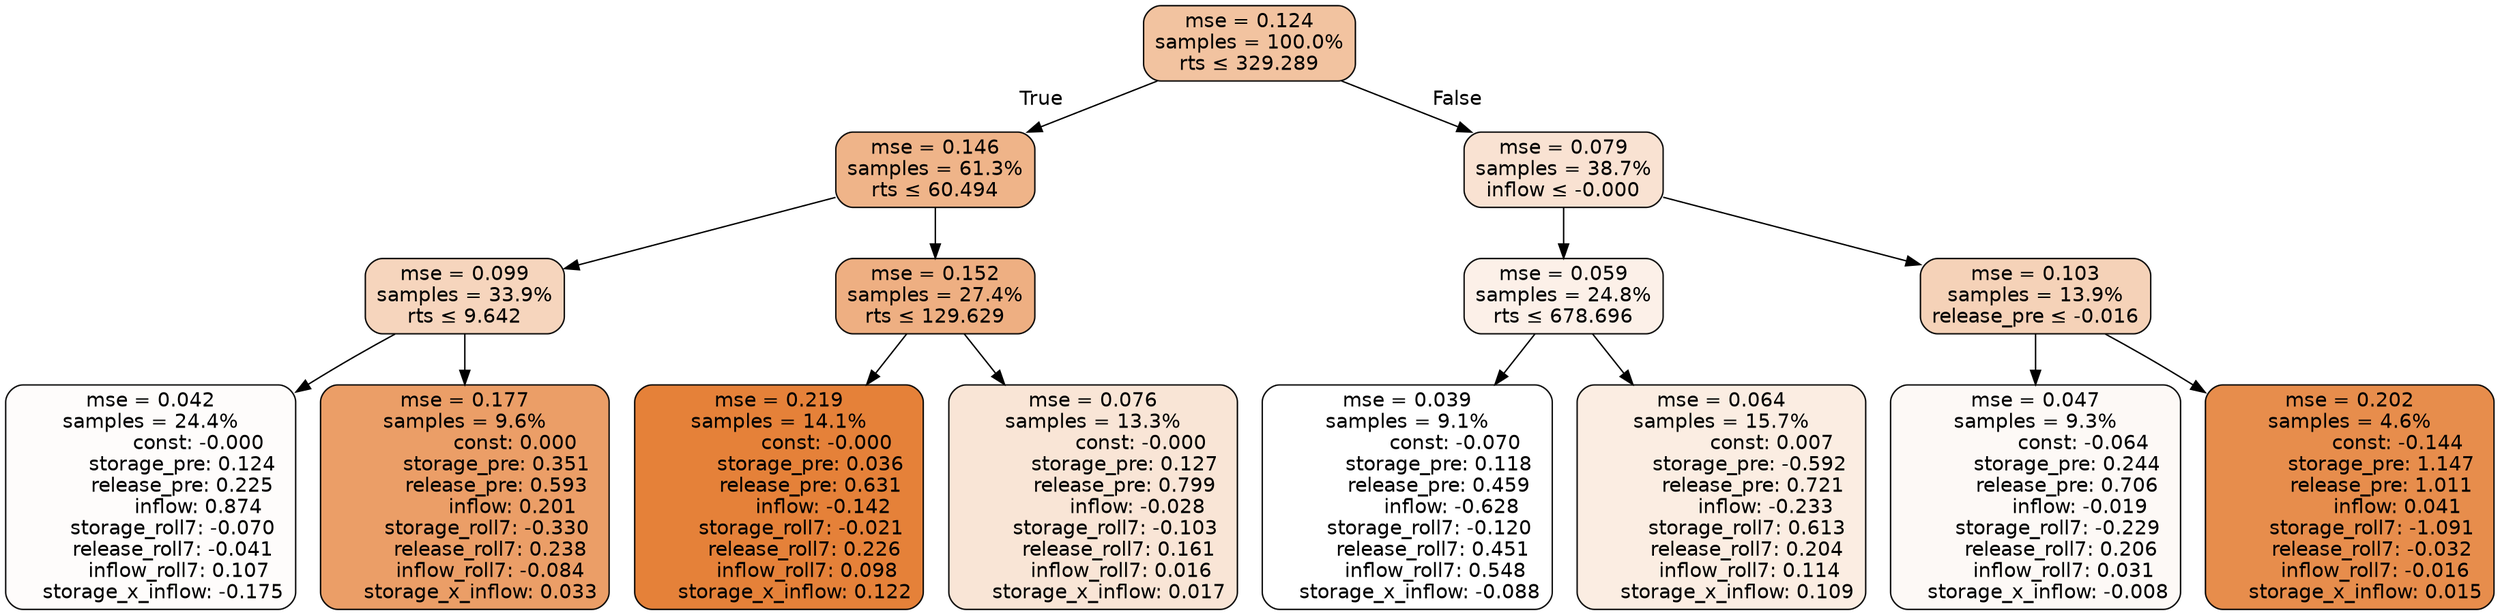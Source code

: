 digraph tree {
bgcolor="transparent"
node [shape=rectangle, style="filled, rounded", color="black", fontname=helvetica] ;
edge [fontname=helvetica] ;
	"0" [label="mse = 0.124
samples = 100.0%
rts &le; 329.289", fillcolor="#f2c3a0"]
	"1" [label="mse = 0.146
samples = 61.3%
rts &le; 60.494", fillcolor="#efb489"]
	"2" [label="mse = 0.099
samples = 33.9%
rts &le; 9.642", fillcolor="#f6d5bd"]
	"3" [label="mse = 0.042
samples = 24.4%
               const: -0.000
          storage_pre: 0.124
          release_pre: 0.225
               inflow: 0.874
       storage_roll7: -0.070
       release_roll7: -0.041
         inflow_roll7: 0.107
    storage_x_inflow: -0.175", fillcolor="#fefcfb"]
	"4" [label="mse = 0.177
samples = 9.6%
                const: 0.000
          storage_pre: 0.351
          release_pre: 0.593
               inflow: 0.201
       storage_roll7: -0.330
        release_roll7: 0.238
        inflow_roll7: -0.084
     storage_x_inflow: 0.033", fillcolor="#eb9e67"]
	"5" [label="mse = 0.152
samples = 27.4%
rts &le; 129.629", fillcolor="#eeaf82"]
	"6" [label="mse = 0.219
samples = 14.1%
               const: -0.000
          storage_pre: 0.036
          release_pre: 0.631
              inflow: -0.142
       storage_roll7: -0.021
        release_roll7: 0.226
         inflow_roll7: 0.098
     storage_x_inflow: 0.122", fillcolor="#e58139"]
	"7" [label="mse = 0.076
samples = 13.3%
               const: -0.000
          storage_pre: 0.127
          release_pre: 0.799
              inflow: -0.028
       storage_roll7: -0.103
        release_roll7: 0.161
         inflow_roll7: 0.016
     storage_x_inflow: 0.017", fillcolor="#f9e5d6"]
	"8" [label="mse = 0.079
samples = 38.7%
inflow &le; -0.000", fillcolor="#f9e2d2"]
	"9" [label="mse = 0.059
samples = 24.8%
rts &le; 678.696", fillcolor="#fcf0e8"]
	"10" [label="mse = 0.039
samples = 9.1%
               const: -0.070
          storage_pre: 0.118
          release_pre: 0.459
              inflow: -0.628
       storage_roll7: -0.120
        release_roll7: 0.451
         inflow_roll7: 0.548
    storage_x_inflow: -0.088", fillcolor="#ffffff"]
	"11" [label="mse = 0.064
samples = 15.7%
                const: 0.007
         storage_pre: -0.592
          release_pre: 0.721
              inflow: -0.233
        storage_roll7: 0.613
        release_roll7: 0.204
         inflow_roll7: 0.114
     storage_x_inflow: 0.109", fillcolor="#fbede2"]
	"12" [label="mse = 0.103
samples = 13.9%
release_pre &le; -0.016", fillcolor="#f5d2b8"]
	"13" [label="mse = 0.047
samples = 9.3%
               const: -0.064
          storage_pre: 0.244
          release_pre: 0.706
              inflow: -0.019
       storage_roll7: -0.229
        release_roll7: 0.206
         inflow_roll7: 0.031
    storage_x_inflow: -0.008", fillcolor="#fdf9f6"]
	"14" [label="mse = 0.202
samples = 4.6%
               const: -0.144
          storage_pre: 1.147
          release_pre: 1.011
               inflow: 0.041
       storage_roll7: -1.091
       release_roll7: -0.032
        inflow_roll7: -0.016
     storage_x_inflow: 0.015", fillcolor="#e78d4c"]

	"0" -> "1" [labeldistance=2.5, labelangle=45, headlabel="True"]
	"1" -> "2"
	"2" -> "3"
	"2" -> "4"
	"1" -> "5"
	"5" -> "6"
	"5" -> "7"
	"0" -> "8" [labeldistance=2.5, labelangle=-45, headlabel="False"]
	"8" -> "9"
	"9" -> "10"
	"9" -> "11"
	"8" -> "12"
	"12" -> "13"
	"12" -> "14"
}